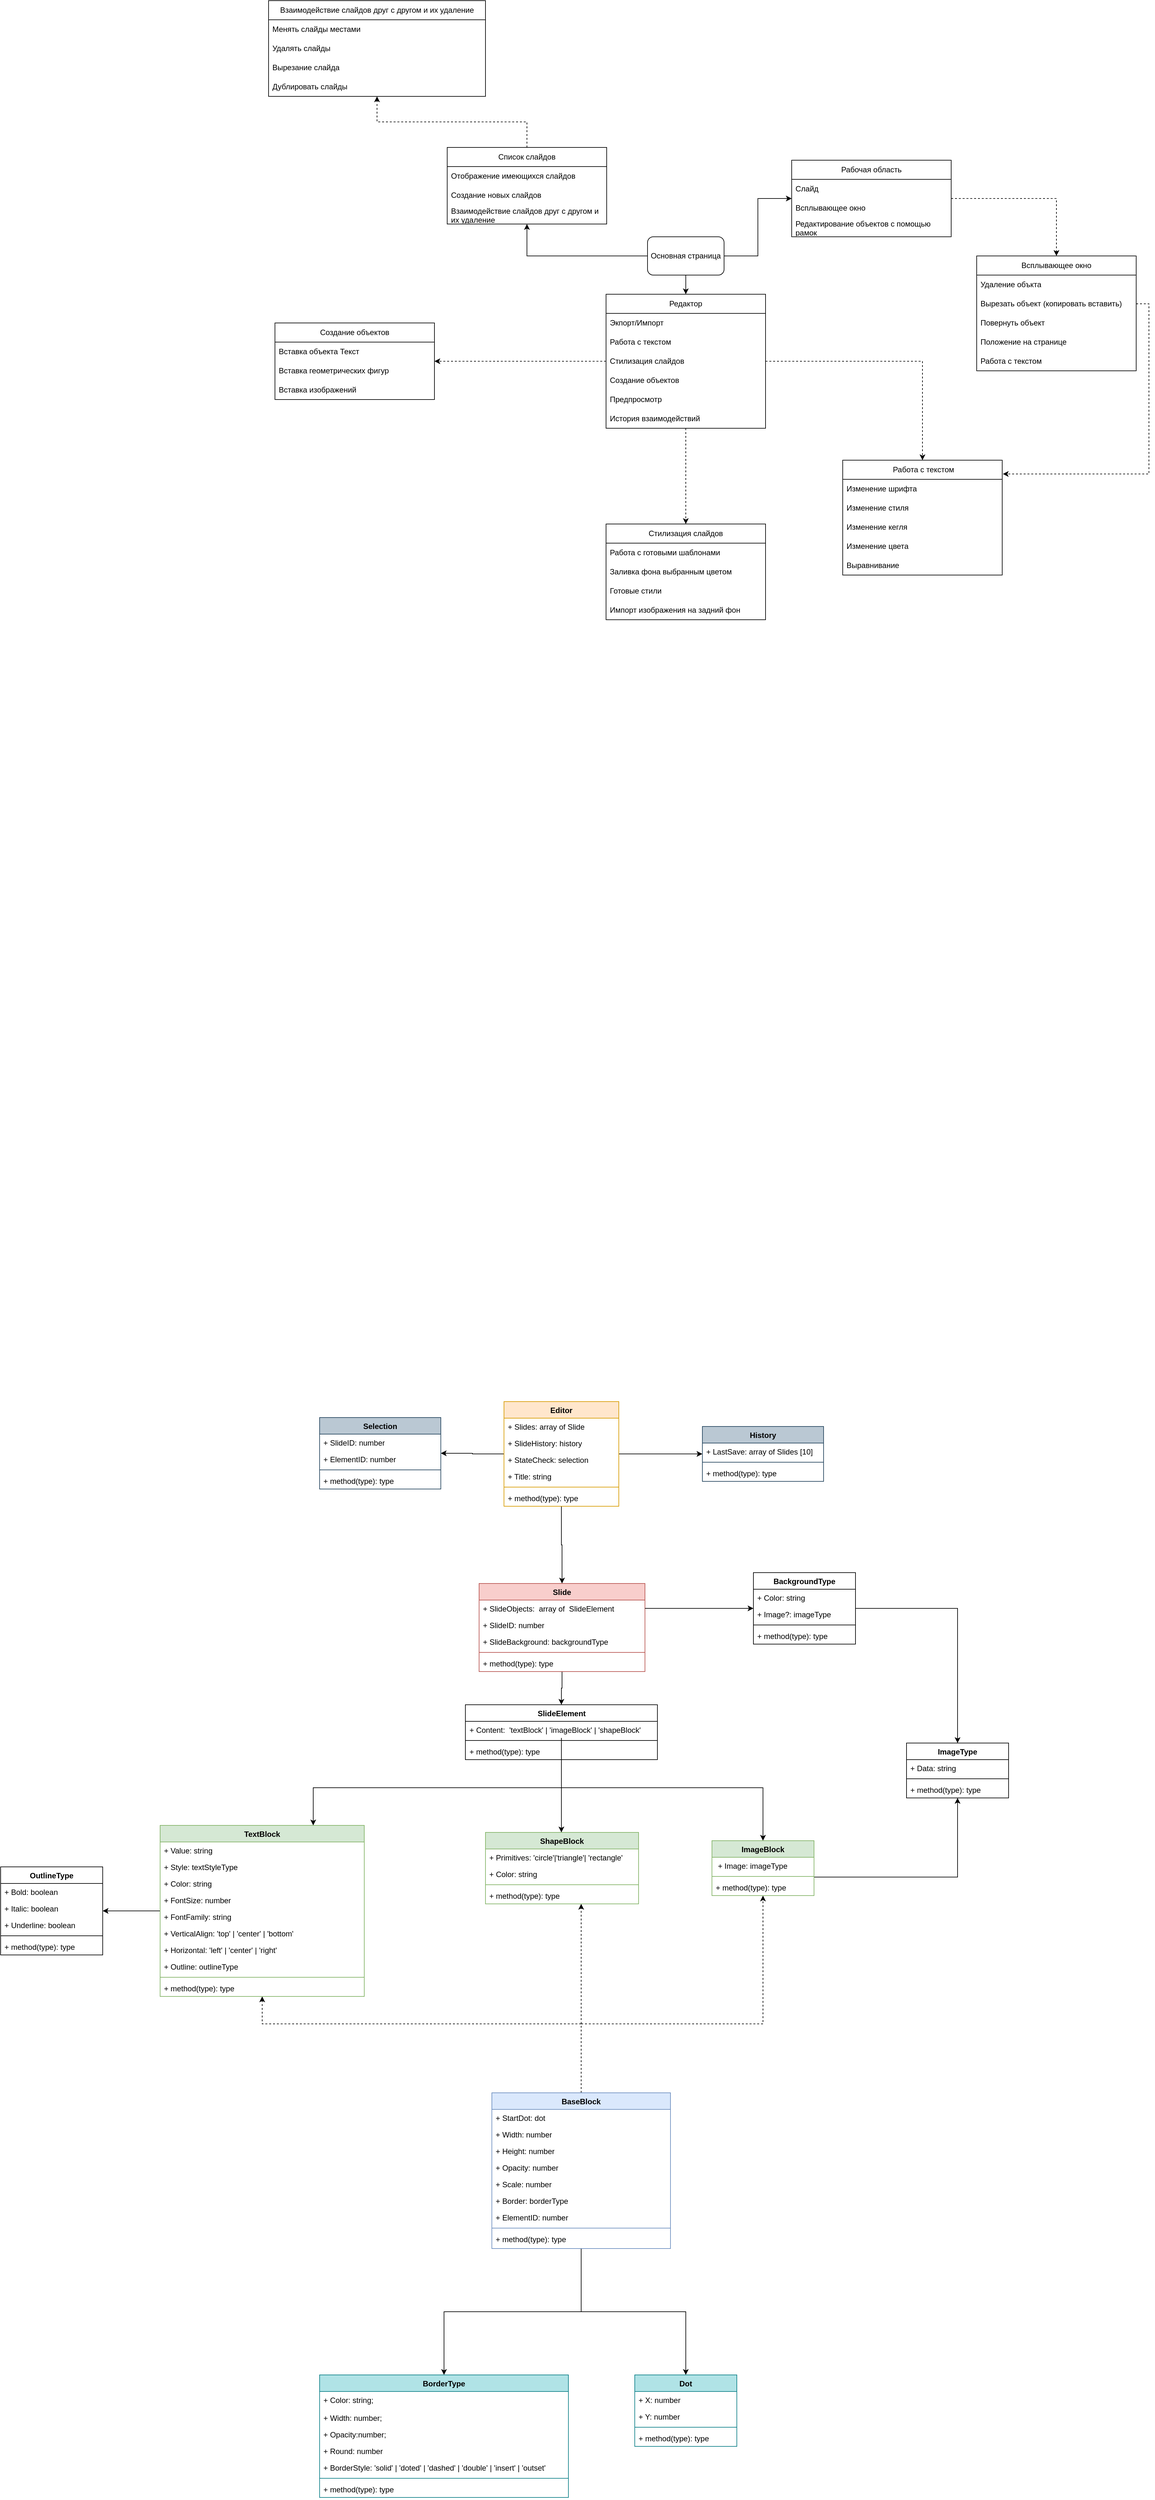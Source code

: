 <mxfile version="21.8.0" type="device">
  <diagram name="Страница — 1" id="Do_TTJjwwaPXQDiK1ryX">
    <mxGraphModel dx="2018" dy="1084" grid="1" gridSize="10" guides="1" tooltips="1" connect="1" arrows="1" fold="1" page="1" pageScale="1" pageWidth="100700" pageHeight="100700" math="0" shadow="0">
      <root>
        <mxCell id="0" />
        <mxCell id="1" parent="0" />
        <mxCell id="AZDSGtdOUqNqheQP6JP1-36" value="" style="edgeStyle=orthogonalEdgeStyle;rounded=0;orthogonalLoop=1;jettySize=auto;html=1;" parent="1" source="AZDSGtdOUqNqheQP6JP1-2" target="AZDSGtdOUqNqheQP6JP1-26" edge="1">
          <mxGeometry relative="1" as="geometry" />
        </mxCell>
        <mxCell id="AZDSGtdOUqNqheQP6JP1-38" value="" style="edgeStyle=orthogonalEdgeStyle;rounded=0;orthogonalLoop=1;jettySize=auto;html=1;" parent="1" source="AZDSGtdOUqNqheQP6JP1-2" target="AZDSGtdOUqNqheQP6JP1-32" edge="1">
          <mxGeometry relative="1" as="geometry" />
        </mxCell>
        <mxCell id="AZDSGtdOUqNqheQP6JP1-39" value="" style="edgeStyle=orthogonalEdgeStyle;rounded=0;orthogonalLoop=1;jettySize=auto;html=1;" parent="1" source="AZDSGtdOUqNqheQP6JP1-2" target="AZDSGtdOUqNqheQP6JP1-12" edge="1">
          <mxGeometry relative="1" as="geometry" />
        </mxCell>
        <mxCell id="AZDSGtdOUqNqheQP6JP1-2" value="Основная страница" style="rounded=1;whiteSpace=wrap;html=1;align=center;" parent="1" vertex="1">
          <mxGeometry x="4074" y="970" width="120" height="60" as="geometry" />
        </mxCell>
        <mxCell id="AZDSGtdOUqNqheQP6JP1-47" value="" style="edgeStyle=orthogonalEdgeStyle;rounded=0;orthogonalLoop=1;jettySize=auto;html=1;dashed=1;" parent="1" source="AZDSGtdOUqNqheQP6JP1-12" target="AZDSGtdOUqNqheQP6JP1-41" edge="1">
          <mxGeometry relative="1" as="geometry" />
        </mxCell>
        <mxCell id="AZDSGtdOUqNqheQP6JP1-54" value="" style="edgeStyle=orthogonalEdgeStyle;rounded=0;orthogonalLoop=1;jettySize=auto;html=1;dashed=1;" parent="1" source="AZDSGtdOUqNqheQP6JP1-12" target="AZDSGtdOUqNqheQP6JP1-48" edge="1">
          <mxGeometry relative="1" as="geometry" />
        </mxCell>
        <mxCell id="AZDSGtdOUqNqheQP6JP1-62" value="" style="edgeStyle=orthogonalEdgeStyle;rounded=0;orthogonalLoop=1;jettySize=auto;html=1;dashed=1;" parent="1" source="AZDSGtdOUqNqheQP6JP1-12" target="AZDSGtdOUqNqheQP6JP1-56" edge="1">
          <mxGeometry relative="1" as="geometry" />
        </mxCell>
        <mxCell id="AZDSGtdOUqNqheQP6JP1-12" value="Редактор" style="swimlane;fontStyle=0;childLayout=stackLayout;horizontal=1;startSize=30;horizontalStack=0;resizeParent=1;resizeParentMax=0;resizeLast=0;collapsible=1;marginBottom=0;whiteSpace=wrap;html=1;" parent="1" vertex="1">
          <mxGeometry x="4009" y="1060" width="250" height="210" as="geometry" />
        </mxCell>
        <mxCell id="AZDSGtdOUqNqheQP6JP1-13" value="&lt;span style=&quot;background-color: initial;&quot;&gt;Экпорт/Импорт&lt;/span&gt;" style="text;strokeColor=none;fillColor=none;align=left;verticalAlign=middle;spacingLeft=4;spacingRight=4;overflow=hidden;points=[[0,0.5],[1,0.5]];portConstraint=eastwest;rotatable=0;whiteSpace=wrap;html=1;" parent="AZDSGtdOUqNqheQP6JP1-12" vertex="1">
          <mxGeometry y="30" width="250" height="30" as="geometry" />
        </mxCell>
        <mxCell id="AZDSGtdOUqNqheQP6JP1-14" value="&lt;span style=&quot;background-color: initial;&quot;&gt;Работа с текстом&amp;nbsp;&lt;/span&gt;" style="text;strokeColor=none;fillColor=none;align=left;verticalAlign=middle;spacingLeft=4;spacingRight=4;overflow=hidden;points=[[0,0.5],[1,0.5]];portConstraint=eastwest;rotatable=0;whiteSpace=wrap;html=1;" parent="AZDSGtdOUqNqheQP6JP1-12" vertex="1">
          <mxGeometry y="60" width="250" height="30" as="geometry" />
        </mxCell>
        <mxCell id="AZDSGtdOUqNqheQP6JP1-15" value="&lt;span style=&quot;background-color: initial;&quot;&gt;Стилизация слайдов&lt;/span&gt;" style="text;strokeColor=none;fillColor=none;align=left;verticalAlign=middle;spacingLeft=4;spacingRight=4;overflow=hidden;points=[[0,0.5],[1,0.5]];portConstraint=eastwest;rotatable=0;whiteSpace=wrap;html=1;" parent="AZDSGtdOUqNqheQP6JP1-12" vertex="1">
          <mxGeometry y="90" width="250" height="30" as="geometry" />
        </mxCell>
        <mxCell id="AZDSGtdOUqNqheQP6JP1-24" value="&lt;span style=&quot;background-color: initial;&quot;&gt;Создание объектов&lt;/span&gt;" style="text;strokeColor=none;fillColor=none;align=left;verticalAlign=middle;spacingLeft=4;spacingRight=4;overflow=hidden;points=[[0,0.5],[1,0.5]];portConstraint=eastwest;rotatable=0;whiteSpace=wrap;html=1;" parent="AZDSGtdOUqNqheQP6JP1-12" vertex="1">
          <mxGeometry y="120" width="250" height="30" as="geometry" />
        </mxCell>
        <mxCell id="AZDSGtdOUqNqheQP6JP1-25" value="&lt;span style=&quot;background-color: initial;&quot;&gt;Предпросмотр&lt;/span&gt;" style="text;strokeColor=none;fillColor=none;align=left;verticalAlign=middle;spacingLeft=4;spacingRight=4;overflow=hidden;points=[[0,0.5],[1,0.5]];portConstraint=eastwest;rotatable=0;whiteSpace=wrap;html=1;" parent="AZDSGtdOUqNqheQP6JP1-12" vertex="1">
          <mxGeometry y="150" width="250" height="30" as="geometry" />
        </mxCell>
        <mxCell id="jPoZsEHEGhpzk7zv8JR7-1" value="История взаимодействий" style="text;strokeColor=none;fillColor=none;align=left;verticalAlign=middle;spacingLeft=4;spacingRight=4;overflow=hidden;points=[[0,0.5],[1,0.5]];portConstraint=eastwest;rotatable=0;whiteSpace=wrap;html=1;" parent="AZDSGtdOUqNqheQP6JP1-12" vertex="1">
          <mxGeometry y="180" width="250" height="30" as="geometry" />
        </mxCell>
        <mxCell id="AZDSGtdOUqNqheQP6JP1-79" value="" style="edgeStyle=orthogonalEdgeStyle;rounded=0;orthogonalLoop=1;jettySize=auto;html=1;dashed=1;" parent="1" source="AZDSGtdOUqNqheQP6JP1-26" target="AZDSGtdOUqNqheQP6JP1-75" edge="1">
          <mxGeometry relative="1" as="geometry" />
        </mxCell>
        <mxCell id="AZDSGtdOUqNqheQP6JP1-26" value="Рабочая область" style="swimlane;fontStyle=0;childLayout=stackLayout;horizontal=1;startSize=30;horizontalStack=0;resizeParent=1;resizeParentMax=0;resizeLast=0;collapsible=1;marginBottom=0;whiteSpace=wrap;html=1;" parent="1" vertex="1">
          <mxGeometry x="4300" y="850" width="250" height="120" as="geometry" />
        </mxCell>
        <mxCell id="AZDSGtdOUqNqheQP6JP1-27" value="&lt;span style=&quot;background-color: initial;&quot;&gt;Слайд&lt;/span&gt;" style="text;strokeColor=none;fillColor=none;align=left;verticalAlign=middle;spacingLeft=4;spacingRight=4;overflow=hidden;points=[[0,0.5],[1,0.5]];portConstraint=eastwest;rotatable=0;whiteSpace=wrap;html=1;" parent="AZDSGtdOUqNqheQP6JP1-26" vertex="1">
          <mxGeometry y="30" width="250" height="30" as="geometry" />
        </mxCell>
        <mxCell id="AZDSGtdOUqNqheQP6JP1-28" value="Всплывающее окно" style="text;strokeColor=none;fillColor=none;align=left;verticalAlign=middle;spacingLeft=4;spacingRight=4;overflow=hidden;points=[[0,0.5],[1,0.5]];portConstraint=eastwest;rotatable=0;whiteSpace=wrap;html=1;" parent="AZDSGtdOUqNqheQP6JP1-26" vertex="1">
          <mxGeometry y="60" width="250" height="30" as="geometry" />
        </mxCell>
        <mxCell id="AZDSGtdOUqNqheQP6JP1-29" value="Редактирование объектов с помощью рамок" style="text;strokeColor=none;fillColor=none;align=left;verticalAlign=middle;spacingLeft=4;spacingRight=4;overflow=hidden;points=[[0,0.5],[1,0.5]];portConstraint=eastwest;rotatable=0;whiteSpace=wrap;html=1;" parent="AZDSGtdOUqNqheQP6JP1-26" vertex="1">
          <mxGeometry y="90" width="250" height="30" as="geometry" />
        </mxCell>
        <mxCell id="AZDSGtdOUqNqheQP6JP1-73" value="" style="edgeStyle=orthogonalEdgeStyle;rounded=0;orthogonalLoop=1;jettySize=auto;html=1;dashed=1;" parent="1" source="AZDSGtdOUqNqheQP6JP1-32" target="AZDSGtdOUqNqheQP6JP1-69" edge="1">
          <mxGeometry relative="1" as="geometry" />
        </mxCell>
        <mxCell id="AZDSGtdOUqNqheQP6JP1-32" value="Список слайдов" style="swimlane;fontStyle=0;childLayout=stackLayout;horizontal=1;startSize=30;horizontalStack=0;resizeParent=1;resizeParentMax=0;resizeLast=0;collapsible=1;marginBottom=0;whiteSpace=wrap;html=1;" parent="1" vertex="1">
          <mxGeometry x="3760" y="830" width="250" height="120" as="geometry" />
        </mxCell>
        <mxCell id="AZDSGtdOUqNqheQP6JP1-33" value="Отображение имеющихся слайдов" style="text;strokeColor=none;fillColor=none;align=left;verticalAlign=middle;spacingLeft=4;spacingRight=4;overflow=hidden;points=[[0,0.5],[1,0.5]];portConstraint=eastwest;rotatable=0;whiteSpace=wrap;html=1;" parent="AZDSGtdOUqNqheQP6JP1-32" vertex="1">
          <mxGeometry y="30" width="250" height="30" as="geometry" />
        </mxCell>
        <mxCell id="AZDSGtdOUqNqheQP6JP1-34" value="Создание новых слайдов" style="text;strokeColor=none;fillColor=none;align=left;verticalAlign=middle;spacingLeft=4;spacingRight=4;overflow=hidden;points=[[0,0.5],[1,0.5]];portConstraint=eastwest;rotatable=0;whiteSpace=wrap;html=1;" parent="AZDSGtdOUqNqheQP6JP1-32" vertex="1">
          <mxGeometry y="60" width="250" height="30" as="geometry" />
        </mxCell>
        <mxCell id="AZDSGtdOUqNqheQP6JP1-35" value="Взаимодействие слайдов друг с другом и их удаление" style="text;strokeColor=none;fillColor=none;align=left;verticalAlign=middle;spacingLeft=4;spacingRight=4;overflow=hidden;points=[[0,0.5],[1,0.5]];portConstraint=eastwest;rotatable=0;whiteSpace=wrap;html=1;" parent="AZDSGtdOUqNqheQP6JP1-32" vertex="1">
          <mxGeometry y="90" width="250" height="30" as="geometry" />
        </mxCell>
        <mxCell id="AZDSGtdOUqNqheQP6JP1-41" value="&amp;nbsp;Работа с текстом" style="swimlane;fontStyle=0;childLayout=stackLayout;horizontal=1;startSize=30;horizontalStack=0;resizeParent=1;resizeParentMax=0;resizeLast=0;collapsible=1;marginBottom=0;whiteSpace=wrap;html=1;" parent="1" vertex="1">
          <mxGeometry x="4380" y="1320" width="250" height="180" as="geometry" />
        </mxCell>
        <mxCell id="AZDSGtdOUqNqheQP6JP1-42" value="&lt;span style=&quot;background-color: initial;&quot;&gt;Изменение шрифта&lt;/span&gt;" style="text;strokeColor=none;fillColor=none;align=left;verticalAlign=middle;spacingLeft=4;spacingRight=4;overflow=hidden;points=[[0,0.5],[1,0.5]];portConstraint=eastwest;rotatable=0;whiteSpace=wrap;html=1;" parent="AZDSGtdOUqNqheQP6JP1-41" vertex="1">
          <mxGeometry y="30" width="250" height="30" as="geometry" />
        </mxCell>
        <mxCell id="AZDSGtdOUqNqheQP6JP1-43" value="&lt;span style=&quot;background-color: initial;&quot;&gt;Изменение стиля&lt;/span&gt;" style="text;strokeColor=none;fillColor=none;align=left;verticalAlign=middle;spacingLeft=4;spacingRight=4;overflow=hidden;points=[[0,0.5],[1,0.5]];portConstraint=eastwest;rotatable=0;whiteSpace=wrap;html=1;" parent="AZDSGtdOUqNqheQP6JP1-41" vertex="1">
          <mxGeometry y="60" width="250" height="30" as="geometry" />
        </mxCell>
        <mxCell id="AZDSGtdOUqNqheQP6JP1-44" value="&lt;span style=&quot;background-color: initial;&quot;&gt;Изменение кегля&lt;/span&gt;" style="text;strokeColor=none;fillColor=none;align=left;verticalAlign=middle;spacingLeft=4;spacingRight=4;overflow=hidden;points=[[0,0.5],[1,0.5]];portConstraint=eastwest;rotatable=0;whiteSpace=wrap;html=1;" parent="AZDSGtdOUqNqheQP6JP1-41" vertex="1">
          <mxGeometry y="90" width="250" height="30" as="geometry" />
        </mxCell>
        <mxCell id="AZDSGtdOUqNqheQP6JP1-45" value="&lt;span style=&quot;background-color: initial;&quot;&gt;Изменение цвета&lt;br&gt;&lt;/span&gt;" style="text;strokeColor=none;fillColor=none;align=left;verticalAlign=middle;spacingLeft=4;spacingRight=4;overflow=hidden;points=[[0,0.5],[1,0.5]];portConstraint=eastwest;rotatable=0;whiteSpace=wrap;html=1;" parent="AZDSGtdOUqNqheQP6JP1-41" vertex="1">
          <mxGeometry y="120" width="250" height="30" as="geometry" />
        </mxCell>
        <mxCell id="AZDSGtdOUqNqheQP6JP1-46" value="&lt;span style=&quot;background-color: initial;&quot;&gt;Выравнивание&lt;/span&gt;" style="text;strokeColor=none;fillColor=none;align=left;verticalAlign=middle;spacingLeft=4;spacingRight=4;overflow=hidden;points=[[0,0.5],[1,0.5]];portConstraint=eastwest;rotatable=0;whiteSpace=wrap;html=1;" parent="AZDSGtdOUqNqheQP6JP1-41" vertex="1">
          <mxGeometry y="150" width="250" height="30" as="geometry" />
        </mxCell>
        <mxCell id="AZDSGtdOUqNqheQP6JP1-48" value="Стилизация слайдов" style="swimlane;fontStyle=0;childLayout=stackLayout;horizontal=1;startSize=30;horizontalStack=0;resizeParent=1;resizeParentMax=0;resizeLast=0;collapsible=1;marginBottom=0;whiteSpace=wrap;html=1;" parent="1" vertex="1">
          <mxGeometry x="4009" y="1420" width="250" height="150" as="geometry" />
        </mxCell>
        <mxCell id="AZDSGtdOUqNqheQP6JP1-49" value="Работа с готовыми шаблонами" style="text;strokeColor=none;fillColor=none;align=left;verticalAlign=middle;spacingLeft=4;spacingRight=4;overflow=hidden;points=[[0,0.5],[1,0.5]];portConstraint=eastwest;rotatable=0;whiteSpace=wrap;html=1;" parent="AZDSGtdOUqNqheQP6JP1-48" vertex="1">
          <mxGeometry y="30" width="250" height="30" as="geometry" />
        </mxCell>
        <mxCell id="AZDSGtdOUqNqheQP6JP1-50" value="Заливка фона выбранным цветом" style="text;strokeColor=none;fillColor=none;align=left;verticalAlign=middle;spacingLeft=4;spacingRight=4;overflow=hidden;points=[[0,0.5],[1,0.5]];portConstraint=eastwest;rotatable=0;whiteSpace=wrap;html=1;" parent="AZDSGtdOUqNqheQP6JP1-48" vertex="1">
          <mxGeometry y="60" width="250" height="30" as="geometry" />
        </mxCell>
        <mxCell id="AZDSGtdOUqNqheQP6JP1-51" value="Готовые стили" style="text;strokeColor=none;fillColor=none;align=left;verticalAlign=middle;spacingLeft=4;spacingRight=4;overflow=hidden;points=[[0,0.5],[1,0.5]];portConstraint=eastwest;rotatable=0;whiteSpace=wrap;html=1;" parent="AZDSGtdOUqNqheQP6JP1-48" vertex="1">
          <mxGeometry y="90" width="250" height="30" as="geometry" />
        </mxCell>
        <mxCell id="AZDSGtdOUqNqheQP6JP1-53" value="Импорт изображения на задний фон" style="text;strokeColor=none;fillColor=none;align=left;verticalAlign=middle;spacingLeft=4;spacingRight=4;overflow=hidden;points=[[0,0.5],[1,0.5]];portConstraint=eastwest;rotatable=0;whiteSpace=wrap;html=1;" parent="AZDSGtdOUqNqheQP6JP1-48" vertex="1">
          <mxGeometry y="120" width="250" height="30" as="geometry" />
        </mxCell>
        <mxCell id="AZDSGtdOUqNqheQP6JP1-56" value="Создание объектов" style="swimlane;fontStyle=0;childLayout=stackLayout;horizontal=1;startSize=30;horizontalStack=0;resizeParent=1;resizeParentMax=0;resizeLast=0;collapsible=1;marginBottom=0;whiteSpace=wrap;html=1;" parent="1" vertex="1">
          <mxGeometry x="3490" y="1105" width="250" height="120" as="geometry" />
        </mxCell>
        <mxCell id="AZDSGtdOUqNqheQP6JP1-57" value="Вставка объекта Текст" style="text;strokeColor=none;fillColor=none;align=left;verticalAlign=middle;spacingLeft=4;spacingRight=4;overflow=hidden;points=[[0,0.5],[1,0.5]];portConstraint=eastwest;rotatable=0;whiteSpace=wrap;html=1;" parent="AZDSGtdOUqNqheQP6JP1-56" vertex="1">
          <mxGeometry y="30" width="250" height="30" as="geometry" />
        </mxCell>
        <mxCell id="AZDSGtdOUqNqheQP6JP1-58" value="&lt;span style=&quot;background-color: initial;&quot;&gt;Вставка геометрических фигур&lt;/span&gt;" style="text;strokeColor=none;fillColor=none;align=left;verticalAlign=middle;spacingLeft=4;spacingRight=4;overflow=hidden;points=[[0,0.5],[1,0.5]];portConstraint=eastwest;rotatable=0;whiteSpace=wrap;html=1;" parent="AZDSGtdOUqNqheQP6JP1-56" vertex="1">
          <mxGeometry y="60" width="250" height="30" as="geometry" />
        </mxCell>
        <mxCell id="AZDSGtdOUqNqheQP6JP1-60" value="&lt;span style=&quot;background-color: initial;&quot;&gt;Вставка изображений&lt;/span&gt;" style="text;strokeColor=none;fillColor=none;align=left;verticalAlign=middle;spacingLeft=4;spacingRight=4;overflow=hidden;points=[[0,0.5],[1,0.5]];portConstraint=eastwest;rotatable=0;whiteSpace=wrap;html=1;" parent="AZDSGtdOUqNqheQP6JP1-56" vertex="1">
          <mxGeometry y="90" width="250" height="30" as="geometry" />
        </mxCell>
        <mxCell id="AZDSGtdOUqNqheQP6JP1-69" value="Взаимодействие слайдов друг с другом и их удаление" style="swimlane;fontStyle=0;childLayout=stackLayout;horizontal=1;startSize=30;horizontalStack=0;resizeParent=1;resizeParentMax=0;resizeLast=0;collapsible=1;marginBottom=0;whiteSpace=wrap;html=1;" parent="1" vertex="1">
          <mxGeometry x="3480" y="600" width="340" height="150" as="geometry" />
        </mxCell>
        <mxCell id="AZDSGtdOUqNqheQP6JP1-70" value="Менять слайды местами" style="text;strokeColor=none;fillColor=none;align=left;verticalAlign=middle;spacingLeft=4;spacingRight=4;overflow=hidden;points=[[0,0.5],[1,0.5]];portConstraint=eastwest;rotatable=0;whiteSpace=wrap;html=1;" parent="AZDSGtdOUqNqheQP6JP1-69" vertex="1">
          <mxGeometry y="30" width="340" height="30" as="geometry" />
        </mxCell>
        <mxCell id="AZDSGtdOUqNqheQP6JP1-71" value="Удалять слайды" style="text;strokeColor=none;fillColor=none;align=left;verticalAlign=middle;spacingLeft=4;spacingRight=4;overflow=hidden;points=[[0,0.5],[1,0.5]];portConstraint=eastwest;rotatable=0;whiteSpace=wrap;html=1;" parent="AZDSGtdOUqNqheQP6JP1-69" vertex="1">
          <mxGeometry y="60" width="340" height="30" as="geometry" />
        </mxCell>
        <mxCell id="AZDSGtdOUqNqheQP6JP1-74" value="Вырезание слайда" style="text;strokeColor=none;fillColor=none;align=left;verticalAlign=middle;spacingLeft=4;spacingRight=4;overflow=hidden;points=[[0,0.5],[1,0.5]];portConstraint=eastwest;rotatable=0;whiteSpace=wrap;html=1;" parent="AZDSGtdOUqNqheQP6JP1-69" vertex="1">
          <mxGeometry y="90" width="340" height="30" as="geometry" />
        </mxCell>
        <mxCell id="AZDSGtdOUqNqheQP6JP1-72" value="Дублировать слайды" style="text;strokeColor=none;fillColor=none;align=left;verticalAlign=middle;spacingLeft=4;spacingRight=4;overflow=hidden;points=[[0,0.5],[1,0.5]];portConstraint=eastwest;rotatable=0;whiteSpace=wrap;html=1;" parent="AZDSGtdOUqNqheQP6JP1-69" vertex="1">
          <mxGeometry y="120" width="340" height="30" as="geometry" />
        </mxCell>
        <mxCell id="AZDSGtdOUqNqheQP6JP1-81" style="edgeStyle=orthogonalEdgeStyle;rounded=0;orthogonalLoop=1;jettySize=auto;html=1;entryX=1.004;entryY=0.12;entryDx=0;entryDy=0;entryPerimeter=0;dashed=1;exitX=1;exitY=0.5;exitDx=0;exitDy=0;" parent="1" source="AZDSGtdOUqNqheQP6JP1-77" target="AZDSGtdOUqNqheQP6JP1-41" edge="1">
          <mxGeometry relative="1" as="geometry" />
        </mxCell>
        <mxCell id="AZDSGtdOUqNqheQP6JP1-75" value="Всплывающее окно" style="swimlane;fontStyle=0;childLayout=stackLayout;horizontal=1;startSize=30;horizontalStack=0;resizeParent=1;resizeParentMax=0;resizeLast=0;collapsible=1;marginBottom=0;whiteSpace=wrap;html=1;" parent="1" vertex="1">
          <mxGeometry x="4590" y="1000" width="250" height="180" as="geometry" />
        </mxCell>
        <mxCell id="AZDSGtdOUqNqheQP6JP1-76" value="&lt;span style=&quot;background-color: initial;&quot;&gt;Удаление объкта&lt;/span&gt;" style="text;strokeColor=none;fillColor=none;align=left;verticalAlign=middle;spacingLeft=4;spacingRight=4;overflow=hidden;points=[[0,0.5],[1,0.5]];portConstraint=eastwest;rotatable=0;whiteSpace=wrap;html=1;" parent="AZDSGtdOUqNqheQP6JP1-75" vertex="1">
          <mxGeometry y="30" width="250" height="30" as="geometry" />
        </mxCell>
        <mxCell id="AZDSGtdOUqNqheQP6JP1-77" value="Вырезать объект (копировать вставить)" style="text;strokeColor=none;fillColor=none;align=left;verticalAlign=middle;spacingLeft=4;spacingRight=4;overflow=hidden;points=[[0,0.5],[1,0.5]];portConstraint=eastwest;rotatable=0;whiteSpace=wrap;html=1;" parent="AZDSGtdOUqNqheQP6JP1-75" vertex="1">
          <mxGeometry y="60" width="250" height="30" as="geometry" />
        </mxCell>
        <mxCell id="AZDSGtdOUqNqheQP6JP1-78" value="Повернуть объект" style="text;strokeColor=none;fillColor=none;align=left;verticalAlign=middle;spacingLeft=4;spacingRight=4;overflow=hidden;points=[[0,0.5],[1,0.5]];portConstraint=eastwest;rotatable=0;whiteSpace=wrap;html=1;" parent="AZDSGtdOUqNqheQP6JP1-75" vertex="1">
          <mxGeometry y="90" width="250" height="30" as="geometry" />
        </mxCell>
        <mxCell id="AZDSGtdOUqNqheQP6JP1-80" value="Положение на странице" style="text;strokeColor=none;fillColor=none;align=left;verticalAlign=middle;spacingLeft=4;spacingRight=4;overflow=hidden;points=[[0,0.5],[1,0.5]];portConstraint=eastwest;rotatable=0;whiteSpace=wrap;html=1;" parent="AZDSGtdOUqNqheQP6JP1-75" vertex="1">
          <mxGeometry y="120" width="250" height="30" as="geometry" />
        </mxCell>
        <mxCell id="AZDSGtdOUqNqheQP6JP1-82" value="Работа с текстом" style="text;strokeColor=none;fillColor=none;align=left;verticalAlign=middle;spacingLeft=4;spacingRight=4;overflow=hidden;points=[[0,0.5],[1,0.5]];portConstraint=eastwest;rotatable=0;whiteSpace=wrap;html=1;" parent="AZDSGtdOUqNqheQP6JP1-75" vertex="1">
          <mxGeometry y="150" width="250" height="30" as="geometry" />
        </mxCell>
        <mxCell id="p_lr87IQh5hww_RhbWBU-73" style="edgeStyle=orthogonalEdgeStyle;rounded=0;orthogonalLoop=1;jettySize=auto;html=1;entryX=0.5;entryY=0;entryDx=0;entryDy=0;" edge="1" parent="1" source="jPoZsEHEGhpzk7zv8JR7-12" target="p_lr87IQh5hww_RhbWBU-59">
          <mxGeometry relative="1" as="geometry" />
        </mxCell>
        <mxCell id="jPoZsEHEGhpzk7zv8JR7-12" value="Slide" style="swimlane;fontStyle=1;align=center;verticalAlign=top;childLayout=stackLayout;horizontal=1;startSize=26;horizontalStack=0;resizeParent=1;resizeParentMax=0;resizeLast=0;collapsible=1;marginBottom=0;whiteSpace=wrap;html=1;fillColor=#f8cecc;strokeColor=#b85450;" parent="1" vertex="1">
          <mxGeometry x="3810" y="3080" width="260" height="138" as="geometry" />
        </mxCell>
        <mxCell id="jPoZsEHEGhpzk7zv8JR7-13" value="+ SlideObjects:&amp;nbsp; array of&amp;nbsp; SlideElement" style="text;strokeColor=none;fillColor=none;align=left;verticalAlign=top;spacingLeft=4;spacingRight=4;overflow=hidden;rotatable=0;points=[[0,0.5],[1,0.5]];portConstraint=eastwest;whiteSpace=wrap;html=1;" parent="jPoZsEHEGhpzk7zv8JR7-12" vertex="1">
          <mxGeometry y="26" width="260" height="26" as="geometry" />
        </mxCell>
        <mxCell id="bLcPy3MjJo73w1BAggOK-262" value="+ SlideID: number" style="text;strokeColor=none;fillColor=none;align=left;verticalAlign=top;spacingLeft=4;spacingRight=4;overflow=hidden;rotatable=0;points=[[0,0.5],[1,0.5]];portConstraint=eastwest;whiteSpace=wrap;html=1;" parent="jPoZsEHEGhpzk7zv8JR7-12" vertex="1">
          <mxGeometry y="52" width="260" height="26" as="geometry" />
        </mxCell>
        <mxCell id="p_lr87IQh5hww_RhbWBU-1" value="+ SlideBackground: backgroundType" style="text;strokeColor=none;fillColor=none;align=left;verticalAlign=top;spacingLeft=4;spacingRight=4;overflow=hidden;rotatable=0;points=[[0,0.5],[1,0.5]];portConstraint=eastwest;whiteSpace=wrap;html=1;" vertex="1" parent="jPoZsEHEGhpzk7zv8JR7-12">
          <mxGeometry y="78" width="260" height="26" as="geometry" />
        </mxCell>
        <mxCell id="jPoZsEHEGhpzk7zv8JR7-14" value="" style="line;strokeWidth=1;fillColor=none;align=left;verticalAlign=middle;spacingTop=-1;spacingLeft=3;spacingRight=3;rotatable=0;labelPosition=right;points=[];portConstraint=eastwest;strokeColor=inherit;" parent="jPoZsEHEGhpzk7zv8JR7-12" vertex="1">
          <mxGeometry y="104" width="260" height="8" as="geometry" />
        </mxCell>
        <mxCell id="jPoZsEHEGhpzk7zv8JR7-15" value="+ method(type): type" style="text;strokeColor=none;fillColor=none;align=left;verticalAlign=top;spacingLeft=4;spacingRight=4;overflow=hidden;rotatable=0;points=[[0,0.5],[1,0.5]];portConstraint=eastwest;whiteSpace=wrap;html=1;" parent="jPoZsEHEGhpzk7zv8JR7-12" vertex="1">
          <mxGeometry y="112" width="260" height="26" as="geometry" />
        </mxCell>
        <mxCell id="p_lr87IQh5hww_RhbWBU-10" style="edgeStyle=orthogonalEdgeStyle;rounded=0;orthogonalLoop=1;jettySize=auto;html=1;" edge="1" parent="1" source="jPoZsEHEGhpzk7zv8JR7-17" target="bLcPy3MjJo73w1BAggOK-218">
          <mxGeometry relative="1" as="geometry" />
        </mxCell>
        <mxCell id="p_lr87IQh5hww_RhbWBU-24" style="edgeStyle=orthogonalEdgeStyle;rounded=0;orthogonalLoop=1;jettySize=auto;html=1;" edge="1" parent="1" source="jPoZsEHEGhpzk7zv8JR7-17" target="bLcPy3MjJo73w1BAggOK-60">
          <mxGeometry relative="1" as="geometry" />
        </mxCell>
        <mxCell id="p_lr87IQh5hww_RhbWBU-69" style="edgeStyle=orthogonalEdgeStyle;rounded=0;orthogonalLoop=1;jettySize=auto;html=1;dashed=1;" edge="1" parent="1" source="jPoZsEHEGhpzk7zv8JR7-17" target="bLcPy3MjJo73w1BAggOK-159">
          <mxGeometry relative="1" as="geometry">
            <Array as="points">
              <mxPoint x="3970" y="3770" />
              <mxPoint x="3470" y="3770" />
            </Array>
          </mxGeometry>
        </mxCell>
        <mxCell id="p_lr87IQh5hww_RhbWBU-71" style="edgeStyle=orthogonalEdgeStyle;rounded=0;orthogonalLoop=1;jettySize=auto;html=1;dashed=1;" edge="1" parent="1" source="jPoZsEHEGhpzk7zv8JR7-17" target="bLcPy3MjJo73w1BAggOK-39">
          <mxGeometry relative="1" as="geometry">
            <Array as="points">
              <mxPoint x="3970" y="3660" />
              <mxPoint x="3970" y="3660" />
            </Array>
          </mxGeometry>
        </mxCell>
        <mxCell id="p_lr87IQh5hww_RhbWBU-72" style="edgeStyle=orthogonalEdgeStyle;rounded=0;orthogonalLoop=1;jettySize=auto;html=1;dashed=1;" edge="1" parent="1" source="jPoZsEHEGhpzk7zv8JR7-17" target="bLcPy3MjJo73w1BAggOK-90">
          <mxGeometry relative="1" as="geometry">
            <Array as="points">
              <mxPoint x="3970" y="3770" />
              <mxPoint x="4255" y="3770" />
            </Array>
          </mxGeometry>
        </mxCell>
        <mxCell id="jPoZsEHEGhpzk7zv8JR7-17" value="BaseBlock" style="swimlane;fontStyle=1;align=center;verticalAlign=top;childLayout=stackLayout;horizontal=1;startSize=26;horizontalStack=0;resizeParent=1;resizeParentMax=0;resizeLast=0;collapsible=1;marginBottom=0;whiteSpace=wrap;html=1;fillColor=#dae8fc;strokeColor=#6c8ebf;" parent="1" vertex="1">
          <mxGeometry x="3830" y="3878" width="280" height="244" as="geometry" />
        </mxCell>
        <mxCell id="bLcPy3MjJo73w1BAggOK-189" value="+ StartDot: dot" style="text;strokeColor=none;fillColor=none;align=left;verticalAlign=top;spacingLeft=4;spacingRight=4;overflow=hidden;rotatable=0;points=[[0,0.5],[1,0.5]];portConstraint=eastwest;whiteSpace=wrap;html=1;" parent="jPoZsEHEGhpzk7zv8JR7-17" vertex="1">
          <mxGeometry y="26" width="280" height="26" as="geometry" />
        </mxCell>
        <mxCell id="bLcPy3MjJo73w1BAggOK-248" value="+ Width: number" style="text;strokeColor=none;fillColor=none;align=left;verticalAlign=top;spacingLeft=4;spacingRight=4;overflow=hidden;rotatable=0;points=[[0,0.5],[1,0.5]];portConstraint=eastwest;whiteSpace=wrap;html=1;" parent="jPoZsEHEGhpzk7zv8JR7-17" vertex="1">
          <mxGeometry y="52" width="280" height="26" as="geometry" />
        </mxCell>
        <mxCell id="bLcPy3MjJo73w1BAggOK-252" value="+ Height: number" style="text;strokeColor=none;fillColor=none;align=left;verticalAlign=top;spacingLeft=4;spacingRight=4;overflow=hidden;rotatable=0;points=[[0,0.5],[1,0.5]];portConstraint=eastwest;whiteSpace=wrap;html=1;" parent="jPoZsEHEGhpzk7zv8JR7-17" vertex="1">
          <mxGeometry y="78" width="280" height="26" as="geometry" />
        </mxCell>
        <mxCell id="bLcPy3MjJo73w1BAggOK-50" value="+ Opacity: number" style="text;strokeColor=none;fillColor=none;align=left;verticalAlign=top;spacingLeft=4;spacingRight=4;overflow=hidden;rotatable=0;points=[[0,0.5],[1,0.5]];portConstraint=eastwest;whiteSpace=wrap;html=1;" parent="jPoZsEHEGhpzk7zv8JR7-17" vertex="1">
          <mxGeometry y="104" width="280" height="26" as="geometry" />
        </mxCell>
        <mxCell id="bLcPy3MjJo73w1BAggOK-253" value="+ Scale: number" style="text;strokeColor=none;fillColor=none;align=left;verticalAlign=top;spacingLeft=4;spacingRight=4;overflow=hidden;rotatable=0;points=[[0,0.5],[1,0.5]];portConstraint=eastwest;whiteSpace=wrap;html=1;" parent="jPoZsEHEGhpzk7zv8JR7-17" vertex="1">
          <mxGeometry y="130" width="280" height="26" as="geometry" />
        </mxCell>
        <mxCell id="Wlglcu_8beW1GVvboxnB-9" value="+ Border: borderType" style="text;strokeColor=none;fillColor=none;align=left;verticalAlign=top;spacingLeft=4;spacingRight=4;overflow=hidden;rotatable=0;points=[[0,0.5],[1,0.5]];portConstraint=eastwest;whiteSpace=wrap;html=1;" parent="jPoZsEHEGhpzk7zv8JR7-17" vertex="1">
          <mxGeometry y="156" width="280" height="26" as="geometry" />
        </mxCell>
        <mxCell id="bLcPy3MjJo73w1BAggOK-264" value="+ ElementID: number" style="text;strokeColor=none;fillColor=none;align=left;verticalAlign=top;spacingLeft=4;spacingRight=4;overflow=hidden;rotatable=0;points=[[0,0.5],[1,0.5]];portConstraint=eastwest;whiteSpace=wrap;html=1;" parent="jPoZsEHEGhpzk7zv8JR7-17" vertex="1">
          <mxGeometry y="182" width="280" height="26" as="geometry" />
        </mxCell>
        <mxCell id="jPoZsEHEGhpzk7zv8JR7-19" value="" style="line;strokeWidth=1;fillColor=none;align=left;verticalAlign=middle;spacingTop=-1;spacingLeft=3;spacingRight=3;rotatable=0;labelPosition=right;points=[];portConstraint=eastwest;strokeColor=inherit;" parent="jPoZsEHEGhpzk7zv8JR7-17" vertex="1">
          <mxGeometry y="208" width="280" height="8" as="geometry" />
        </mxCell>
        <mxCell id="bLcPy3MjJo73w1BAggOK-246" value="+ method(type): type" style="text;strokeColor=none;fillColor=none;align=left;verticalAlign=top;spacingLeft=4;spacingRight=4;overflow=hidden;rotatable=0;points=[[0,0.5],[1,0.5]];portConstraint=eastwest;whiteSpace=wrap;html=1;" parent="jPoZsEHEGhpzk7zv8JR7-17" vertex="1">
          <mxGeometry y="216" width="280" height="28" as="geometry" />
        </mxCell>
        <mxCell id="bLcPy3MjJo73w1BAggOK-171" style="edgeStyle=orthogonalEdgeStyle;rounded=0;orthogonalLoop=1;jettySize=auto;html=1;" parent="1" source="bLcPy3MjJo73w1BAggOK-1" target="jPoZsEHEGhpzk7zv8JR7-12" edge="1">
          <mxGeometry relative="1" as="geometry" />
        </mxCell>
        <mxCell id="Wlglcu_8beW1GVvboxnB-27" style="edgeStyle=orthogonalEdgeStyle;rounded=0;orthogonalLoop=1;jettySize=auto;html=1;" parent="1" source="bLcPy3MjJo73w1BAggOK-1" target="bLcPy3MjJo73w1BAggOK-258" edge="1">
          <mxGeometry relative="1" as="geometry" />
        </mxCell>
        <mxCell id="Wlglcu_8beW1GVvboxnB-28" style="edgeStyle=orthogonalEdgeStyle;rounded=0;orthogonalLoop=1;jettySize=auto;html=1;" parent="1" source="bLcPy3MjJo73w1BAggOK-1" target="bLcPy3MjJo73w1BAggOK-154" edge="1">
          <mxGeometry relative="1" as="geometry" />
        </mxCell>
        <mxCell id="bLcPy3MjJo73w1BAggOK-1" value="Editor" style="swimlane;fontStyle=1;align=center;verticalAlign=top;childLayout=stackLayout;horizontal=1;startSize=26;horizontalStack=0;resizeParent=1;resizeParentMax=0;resizeLast=0;collapsible=1;marginBottom=0;whiteSpace=wrap;html=1;fillColor=#ffe6cc;strokeColor=#d79b00;" parent="1" vertex="1">
          <mxGeometry x="3849" y="2795" width="180" height="164" as="geometry" />
        </mxCell>
        <mxCell id="bLcPy3MjJo73w1BAggOK-6" value="+ Slides: array of Slide" style="text;strokeColor=none;fillColor=none;align=left;verticalAlign=top;spacingLeft=4;spacingRight=4;overflow=hidden;rotatable=0;points=[[0,0.5],[1,0.5]];portConstraint=eastwest;whiteSpace=wrap;html=1;" parent="bLcPy3MjJo73w1BAggOK-1" vertex="1">
          <mxGeometry y="26" width="180" height="26" as="geometry" />
        </mxCell>
        <mxCell id="bLcPy3MjJo73w1BAggOK-158" value="+ SlideHistory: history" style="text;strokeColor=none;fillColor=none;align=left;verticalAlign=top;spacingLeft=4;spacingRight=4;overflow=hidden;rotatable=0;points=[[0,0.5],[1,0.5]];portConstraint=eastwest;whiteSpace=wrap;html=1;" parent="bLcPy3MjJo73w1BAggOK-1" vertex="1">
          <mxGeometry y="52" width="180" height="26" as="geometry" />
        </mxCell>
        <mxCell id="bLcPy3MjJo73w1BAggOK-280" value="+ StateCheck: selection&lt;br&gt;" style="text;strokeColor=none;fillColor=none;align=left;verticalAlign=top;spacingLeft=4;spacingRight=4;overflow=hidden;rotatable=0;points=[[0,0.5],[1,0.5]];portConstraint=eastwest;whiteSpace=wrap;html=1;" parent="bLcPy3MjJo73w1BAggOK-1" vertex="1">
          <mxGeometry y="78" width="180" height="26" as="geometry" />
        </mxCell>
        <mxCell id="Wlglcu_8beW1GVvboxnB-21" value="+ Title: string" style="text;strokeColor=none;fillColor=none;align=left;verticalAlign=top;spacingLeft=4;spacingRight=4;overflow=hidden;rotatable=0;points=[[0,0.5],[1,0.5]];portConstraint=eastwest;whiteSpace=wrap;html=1;" parent="bLcPy3MjJo73w1BAggOK-1" vertex="1">
          <mxGeometry y="104" width="180" height="26" as="geometry" />
        </mxCell>
        <mxCell id="bLcPy3MjJo73w1BAggOK-3" value="" style="line;strokeWidth=1;fillColor=none;align=left;verticalAlign=middle;spacingTop=-1;spacingLeft=3;spacingRight=3;rotatable=0;labelPosition=right;points=[];portConstraint=eastwest;strokeColor=inherit;" parent="bLcPy3MjJo73w1BAggOK-1" vertex="1">
          <mxGeometry y="130" width="180" height="8" as="geometry" />
        </mxCell>
        <mxCell id="bLcPy3MjJo73w1BAggOK-4" value="+ method(type): type" style="text;strokeColor=none;fillColor=none;align=left;verticalAlign=top;spacingLeft=4;spacingRight=4;overflow=hidden;rotatable=0;points=[[0,0.5],[1,0.5]];portConstraint=eastwest;whiteSpace=wrap;html=1;" parent="bLcPy3MjJo73w1BAggOK-1" vertex="1">
          <mxGeometry y="138" width="180" height="26" as="geometry" />
        </mxCell>
        <mxCell id="bLcPy3MjJo73w1BAggOK-39" value="ShapeBlock" style="swimlane;fontStyle=1;align=center;verticalAlign=top;childLayout=stackLayout;horizontal=1;startSize=26;horizontalStack=0;resizeParent=1;resizeParentMax=0;resizeLast=0;collapsible=1;marginBottom=0;whiteSpace=wrap;html=1;fillColor=#d5e8d4;strokeColor=#82b366;" parent="1" vertex="1">
          <mxGeometry x="3820" y="3470" width="240" height="112" as="geometry" />
        </mxCell>
        <mxCell id="bLcPy3MjJo73w1BAggOK-40" value="+ Primitives: &#39;circle&#39;|&#39;triangle&#39;| &#39;rectangle&#39;" style="text;strokeColor=none;fillColor=none;align=left;verticalAlign=top;spacingLeft=4;spacingRight=4;overflow=hidden;rotatable=0;points=[[0,0.5],[1,0.5]];portConstraint=eastwest;whiteSpace=wrap;html=1;" parent="bLcPy3MjJo73w1BAggOK-39" vertex="1">
          <mxGeometry y="26" width="240" height="26" as="geometry" />
        </mxCell>
        <mxCell id="p_lr87IQh5hww_RhbWBU-6" value="+ Color: string" style="text;strokeColor=none;fillColor=none;align=left;verticalAlign=top;spacingLeft=4;spacingRight=4;overflow=hidden;rotatable=0;points=[[0,0.5],[1,0.5]];portConstraint=eastwest;whiteSpace=wrap;html=1;" vertex="1" parent="bLcPy3MjJo73w1BAggOK-39">
          <mxGeometry y="52" width="240" height="26" as="geometry" />
        </mxCell>
        <mxCell id="bLcPy3MjJo73w1BAggOK-41" value="" style="line;strokeWidth=1;fillColor=none;align=left;verticalAlign=middle;spacingTop=-1;spacingLeft=3;spacingRight=3;rotatable=0;labelPosition=right;points=[];portConstraint=eastwest;strokeColor=inherit;" parent="bLcPy3MjJo73w1BAggOK-39" vertex="1">
          <mxGeometry y="78" width="240" height="8" as="geometry" />
        </mxCell>
        <mxCell id="bLcPy3MjJo73w1BAggOK-42" value="+ method(type): type" style="text;strokeColor=none;fillColor=none;align=left;verticalAlign=top;spacingLeft=4;spacingRight=4;overflow=hidden;rotatable=0;points=[[0,0.5],[1,0.5]];portConstraint=eastwest;whiteSpace=wrap;html=1;" parent="bLcPy3MjJo73w1BAggOK-39" vertex="1">
          <mxGeometry y="86" width="240" height="26" as="geometry" />
        </mxCell>
        <mxCell id="bLcPy3MjJo73w1BAggOK-60" value="BorderType" style="swimlane;fontStyle=1;align=center;verticalAlign=top;childLayout=stackLayout;horizontal=1;startSize=26;horizontalStack=0;resizeParent=1;resizeParentMax=0;resizeLast=0;collapsible=1;marginBottom=0;whiteSpace=wrap;html=1;fillColor=#b0e3e6;strokeColor=#0e8088;" parent="1" vertex="1">
          <mxGeometry x="3560" y="4320" width="390" height="192" as="geometry" />
        </mxCell>
        <mxCell id="bLcPy3MjJo73w1BAggOK-68" value="+ Color: string;" style="text;strokeColor=none;fillColor=none;align=left;verticalAlign=top;spacingLeft=4;spacingRight=4;overflow=hidden;rotatable=0;points=[[0,0.5],[1,0.5]];portConstraint=eastwest;whiteSpace=wrap;html=1;" parent="bLcPy3MjJo73w1BAggOK-60" vertex="1">
          <mxGeometry y="26" width="390" height="28" as="geometry" />
        </mxCell>
        <mxCell id="bLcPy3MjJo73w1BAggOK-67" value="+ Width: number;" style="text;strokeColor=none;fillColor=none;align=left;verticalAlign=top;spacingLeft=4;spacingRight=4;overflow=hidden;rotatable=0;points=[[0,0.5],[1,0.5]];portConstraint=eastwest;whiteSpace=wrap;html=1;" parent="bLcPy3MjJo73w1BAggOK-60" vertex="1">
          <mxGeometry y="54" width="390" height="26" as="geometry" />
        </mxCell>
        <mxCell id="bLcPy3MjJo73w1BAggOK-66" value="+ Opaсity:number;" style="text;strokeColor=none;fillColor=none;align=left;verticalAlign=top;spacingLeft=4;spacingRight=4;overflow=hidden;rotatable=0;points=[[0,0.5],[1,0.5]];portConstraint=eastwest;whiteSpace=wrap;html=1;" parent="bLcPy3MjJo73w1BAggOK-60" vertex="1">
          <mxGeometry y="80" width="390" height="26" as="geometry" />
        </mxCell>
        <mxCell id="bLcPy3MjJo73w1BAggOK-65" value="+ Round: number" style="text;strokeColor=none;fillColor=none;align=left;verticalAlign=top;spacingLeft=4;spacingRight=4;overflow=hidden;rotatable=0;points=[[0,0.5],[1,0.5]];portConstraint=eastwest;whiteSpace=wrap;html=1;" parent="bLcPy3MjJo73w1BAggOK-60" vertex="1">
          <mxGeometry y="106" width="390" height="26" as="geometry" />
        </mxCell>
        <mxCell id="bLcPy3MjJo73w1BAggOK-64" value="+ BorderStyle: &#39;solid&#39; | &#39;doted&#39; | &#39;dashed&#39; | &#39;double&#39; | &#39;insert&#39; | &#39;outset&#39;" style="text;strokeColor=none;fillColor=none;align=left;verticalAlign=top;spacingLeft=4;spacingRight=4;overflow=hidden;rotatable=0;points=[[0,0.5],[1,0.5]];portConstraint=eastwest;whiteSpace=wrap;html=1;" parent="bLcPy3MjJo73w1BAggOK-60" vertex="1">
          <mxGeometry y="132" width="390" height="26" as="geometry" />
        </mxCell>
        <mxCell id="bLcPy3MjJo73w1BAggOK-62" value="" style="line;strokeWidth=1;fillColor=none;align=left;verticalAlign=middle;spacingTop=-1;spacingLeft=3;spacingRight=3;rotatable=0;labelPosition=right;points=[];portConstraint=eastwest;strokeColor=inherit;" parent="bLcPy3MjJo73w1BAggOK-60" vertex="1">
          <mxGeometry y="158" width="390" height="8" as="geometry" />
        </mxCell>
        <mxCell id="bLcPy3MjJo73w1BAggOK-63" value="+ method(type): type" style="text;strokeColor=none;fillColor=none;align=left;verticalAlign=top;spacingLeft=4;spacingRight=4;overflow=hidden;rotatable=0;points=[[0,0.5],[1,0.5]];portConstraint=eastwest;whiteSpace=wrap;html=1;" parent="bLcPy3MjJo73w1BAggOK-60" vertex="1">
          <mxGeometry y="166" width="390" height="26" as="geometry" />
        </mxCell>
        <mxCell id="p_lr87IQh5hww_RhbWBU-50" style="edgeStyle=orthogonalEdgeStyle;rounded=0;orthogonalLoop=1;jettySize=auto;html=1;" edge="1" parent="1" source="bLcPy3MjJo73w1BAggOK-90" target="p_lr87IQh5hww_RhbWBU-20">
          <mxGeometry relative="1" as="geometry">
            <Array as="points">
              <mxPoint x="4560" y="3540" />
            </Array>
          </mxGeometry>
        </mxCell>
        <mxCell id="bLcPy3MjJo73w1BAggOK-90" value="ImageBlock" style="swimlane;fontStyle=1;align=center;verticalAlign=top;childLayout=stackLayout;horizontal=1;startSize=26;horizontalStack=0;resizeParent=1;resizeParentMax=0;resizeLast=0;collapsible=1;marginBottom=0;whiteSpace=wrap;html=1;fillColor=#d5e8d4;strokeColor=#82b366;" parent="1" vertex="1">
          <mxGeometry x="4175" y="3483" width="160" height="86" as="geometry" />
        </mxCell>
        <mxCell id="bLcPy3MjJo73w1BAggOK-91" value="&amp;nbsp;+ Image: imageType" style="text;strokeColor=none;fillColor=none;align=left;verticalAlign=top;spacingLeft=4;spacingRight=4;overflow=hidden;rotatable=0;points=[[0,0.5],[1,0.5]];portConstraint=eastwest;whiteSpace=wrap;html=1;" parent="bLcPy3MjJo73w1BAggOK-90" vertex="1">
          <mxGeometry y="26" width="160" height="26" as="geometry" />
        </mxCell>
        <mxCell id="bLcPy3MjJo73w1BAggOK-92" value="" style="line;strokeWidth=1;fillColor=none;align=left;verticalAlign=middle;spacingTop=-1;spacingLeft=3;spacingRight=3;rotatable=0;labelPosition=right;points=[];portConstraint=eastwest;strokeColor=inherit;" parent="bLcPy3MjJo73w1BAggOK-90" vertex="1">
          <mxGeometry y="52" width="160" height="8" as="geometry" />
        </mxCell>
        <mxCell id="bLcPy3MjJo73w1BAggOK-93" value="+ method(type): type" style="text;strokeColor=none;fillColor=none;align=left;verticalAlign=top;spacingLeft=4;spacingRight=4;overflow=hidden;rotatable=0;points=[[0,0.5],[1,0.5]];portConstraint=eastwest;whiteSpace=wrap;html=1;" parent="bLcPy3MjJo73w1BAggOK-90" vertex="1">
          <mxGeometry y="60" width="160" height="26" as="geometry" />
        </mxCell>
        <mxCell id="bLcPy3MjJo73w1BAggOK-154" value="History" style="swimlane;fontStyle=1;align=center;verticalAlign=top;childLayout=stackLayout;horizontal=1;startSize=26;horizontalStack=0;resizeParent=1;resizeParentMax=0;resizeLast=0;collapsible=1;marginBottom=0;whiteSpace=wrap;html=1;fillColor=#bac8d3;strokeColor=#23445d;" parent="1" vertex="1">
          <mxGeometry x="4160" y="2834" width="190" height="86" as="geometry" />
        </mxCell>
        <mxCell id="bLcPy3MjJo73w1BAggOK-155" value="+ LastSave: array of Slides [10]" style="text;strokeColor=none;fillColor=none;align=left;verticalAlign=top;spacingLeft=4;spacingRight=4;overflow=hidden;rotatable=0;points=[[0,0.5],[1,0.5]];portConstraint=eastwest;whiteSpace=wrap;html=1;" parent="bLcPy3MjJo73w1BAggOK-154" vertex="1">
          <mxGeometry y="26" width="190" height="26" as="geometry" />
        </mxCell>
        <mxCell id="bLcPy3MjJo73w1BAggOK-156" value="" style="line;strokeWidth=1;fillColor=none;align=left;verticalAlign=middle;spacingTop=-1;spacingLeft=3;spacingRight=3;rotatable=0;labelPosition=right;points=[];portConstraint=eastwest;strokeColor=inherit;" parent="bLcPy3MjJo73w1BAggOK-154" vertex="1">
          <mxGeometry y="52" width="190" height="8" as="geometry" />
        </mxCell>
        <mxCell id="bLcPy3MjJo73w1BAggOK-157" value="+ method(type): type" style="text;strokeColor=none;fillColor=none;align=left;verticalAlign=top;spacingLeft=4;spacingRight=4;overflow=hidden;rotatable=0;points=[[0,0.5],[1,0.5]];portConstraint=eastwest;whiteSpace=wrap;html=1;" parent="bLcPy3MjJo73w1BAggOK-154" vertex="1">
          <mxGeometry y="60" width="190" height="26" as="geometry" />
        </mxCell>
        <mxCell id="p_lr87IQh5hww_RhbWBU-81" style="edgeStyle=orthogonalEdgeStyle;rounded=0;orthogonalLoop=1;jettySize=auto;html=1;" edge="1" parent="1" source="bLcPy3MjJo73w1BAggOK-159" target="p_lr87IQh5hww_RhbWBU-75">
          <mxGeometry relative="1" as="geometry" />
        </mxCell>
        <mxCell id="bLcPy3MjJo73w1BAggOK-159" value="TextBlock" style="swimlane;fontStyle=1;align=center;verticalAlign=top;childLayout=stackLayout;horizontal=1;startSize=26;horizontalStack=0;resizeParent=1;resizeParentMax=0;resizeLast=0;collapsible=1;marginBottom=0;whiteSpace=wrap;html=1;fillColor=#d5e8d4;strokeColor=#82b366;" parent="1" vertex="1">
          <mxGeometry x="3310" y="3459" width="320" height="268" as="geometry" />
        </mxCell>
        <mxCell id="bLcPy3MjJo73w1BAggOK-160" value="+ Value: string" style="text;strokeColor=none;fillColor=none;align=left;verticalAlign=top;spacingLeft=4;spacingRight=4;overflow=hidden;rotatable=0;points=[[0,0.5],[1,0.5]];portConstraint=eastwest;whiteSpace=wrap;html=1;" parent="bLcPy3MjJo73w1BAggOK-159" vertex="1">
          <mxGeometry y="26" width="320" height="26" as="geometry" />
        </mxCell>
        <mxCell id="Ydb0GsI1Jhd6mx5Fbo9b-1" value="+ Style: textStyleType" style="text;strokeColor=none;fillColor=none;align=left;verticalAlign=top;spacingLeft=4;spacingRight=4;overflow=hidden;rotatable=0;points=[[0,0.5],[1,0.5]];portConstraint=eastwest;whiteSpace=wrap;html=1;" parent="bLcPy3MjJo73w1BAggOK-159" vertex="1">
          <mxGeometry y="52" width="320" height="26" as="geometry" />
        </mxCell>
        <mxCell id="bLcPy3MjJo73w1BAggOK-21" value="+ Color: string" style="text;strokeColor=none;fillColor=none;align=left;verticalAlign=top;spacingLeft=4;spacingRight=4;overflow=hidden;rotatable=0;points=[[0,0.5],[1,0.5]];portConstraint=eastwest;whiteSpace=wrap;html=1;" parent="bLcPy3MjJo73w1BAggOK-159" vertex="1">
          <mxGeometry y="78" width="320" height="26" as="geometry" />
        </mxCell>
        <mxCell id="bLcPy3MjJo73w1BAggOK-23" value="+ FontSize: number" style="text;strokeColor=none;fillColor=none;align=left;verticalAlign=top;spacingLeft=4;spacingRight=4;overflow=hidden;rotatable=0;points=[[0,0.5],[1,0.5]];portConstraint=eastwest;whiteSpace=wrap;html=1;" parent="bLcPy3MjJo73w1BAggOK-159" vertex="1">
          <mxGeometry y="104" width="320" height="26" as="geometry" />
        </mxCell>
        <mxCell id="bLcPy3MjJo73w1BAggOK-22" value="+ FontFamily: string" style="text;strokeColor=none;fillColor=none;align=left;verticalAlign=top;spacingLeft=4;spacingRight=4;overflow=hidden;rotatable=0;points=[[0,0.5],[1,0.5]];portConstraint=eastwest;whiteSpace=wrap;html=1;" parent="bLcPy3MjJo73w1BAggOK-159" vertex="1">
          <mxGeometry y="130" width="320" height="26" as="geometry" />
        </mxCell>
        <mxCell id="p_lr87IQh5hww_RhbWBU-3" value="+ VerticalAlign: &#39;top&#39; | &#39;center&#39; | &#39;bottom&#39;" style="text;strokeColor=none;fillColor=none;align=left;verticalAlign=top;spacingLeft=4;spacingRight=4;overflow=hidden;rotatable=0;points=[[0,0.5],[1,0.5]];portConstraint=eastwest;whiteSpace=wrap;html=1;" vertex="1" parent="bLcPy3MjJo73w1BAggOK-159">
          <mxGeometry y="156" width="320" height="26" as="geometry" />
        </mxCell>
        <mxCell id="bLcPy3MjJo73w1BAggOK-164" value="+ Horizontal: &#39;left&#39; | &#39;center&#39; | &#39;right&#39;" style="text;strokeColor=none;fillColor=none;align=left;verticalAlign=top;spacingLeft=4;spacingRight=4;overflow=hidden;rotatable=0;points=[[0,0.5],[1,0.5]];portConstraint=eastwest;whiteSpace=wrap;html=1;" parent="bLcPy3MjJo73w1BAggOK-159" vertex="1">
          <mxGeometry y="182" width="320" height="26" as="geometry" />
        </mxCell>
        <mxCell id="bLcPy3MjJo73w1BAggOK-257" value="+ Outline: outlineType&amp;nbsp;" style="text;strokeColor=none;fillColor=none;align=left;verticalAlign=top;spacingLeft=4;spacingRight=4;overflow=hidden;rotatable=0;points=[[0,0.5],[1,0.5]];portConstraint=eastwest;whiteSpace=wrap;html=1;" parent="bLcPy3MjJo73w1BAggOK-159" vertex="1">
          <mxGeometry y="208" width="320" height="26" as="geometry" />
        </mxCell>
        <mxCell id="bLcPy3MjJo73w1BAggOK-161" value="" style="line;strokeWidth=1;fillColor=none;align=left;verticalAlign=middle;spacingTop=-1;spacingLeft=3;spacingRight=3;rotatable=0;labelPosition=right;points=[];portConstraint=eastwest;strokeColor=inherit;" parent="bLcPy3MjJo73w1BAggOK-159" vertex="1">
          <mxGeometry y="234" width="320" height="8" as="geometry" />
        </mxCell>
        <mxCell id="bLcPy3MjJo73w1BAggOK-162" value="+ method(type): type" style="text;strokeColor=none;fillColor=none;align=left;verticalAlign=top;spacingLeft=4;spacingRight=4;overflow=hidden;rotatable=0;points=[[0,0.5],[1,0.5]];portConstraint=eastwest;whiteSpace=wrap;html=1;" parent="bLcPy3MjJo73w1BAggOK-159" vertex="1">
          <mxGeometry y="242" width="320" height="26" as="geometry" />
        </mxCell>
        <mxCell id="bLcPy3MjJo73w1BAggOK-218" value="Dot" style="swimlane;fontStyle=1;align=center;verticalAlign=top;childLayout=stackLayout;horizontal=1;startSize=26;horizontalStack=0;resizeParent=1;resizeParentMax=0;resizeLast=0;collapsible=1;marginBottom=0;whiteSpace=wrap;html=1;fillColor=#b0e3e6;strokeColor=#0e8088;" parent="1" vertex="1">
          <mxGeometry x="4054" y="4320" width="160" height="112" as="geometry" />
        </mxCell>
        <mxCell id="bLcPy3MjJo73w1BAggOK-219" value="+ X: number" style="text;strokeColor=none;fillColor=none;align=left;verticalAlign=top;spacingLeft=4;spacingRight=4;overflow=hidden;rotatable=0;points=[[0,0.5],[1,0.5]];portConstraint=eastwest;whiteSpace=wrap;html=1;" parent="bLcPy3MjJo73w1BAggOK-218" vertex="1">
          <mxGeometry y="26" width="160" height="26" as="geometry" />
        </mxCell>
        <mxCell id="bLcPy3MjJo73w1BAggOK-222" value="+ Y: number" style="text;strokeColor=none;fillColor=none;align=left;verticalAlign=top;spacingLeft=4;spacingRight=4;overflow=hidden;rotatable=0;points=[[0,0.5],[1,0.5]];portConstraint=eastwest;whiteSpace=wrap;html=1;" parent="bLcPy3MjJo73w1BAggOK-218" vertex="1">
          <mxGeometry y="52" width="160" height="26" as="geometry" />
        </mxCell>
        <mxCell id="bLcPy3MjJo73w1BAggOK-220" value="" style="line;strokeWidth=1;fillColor=none;align=left;verticalAlign=middle;spacingTop=-1;spacingLeft=3;spacingRight=3;rotatable=0;labelPosition=right;points=[];portConstraint=eastwest;strokeColor=inherit;" parent="bLcPy3MjJo73w1BAggOK-218" vertex="1">
          <mxGeometry y="78" width="160" height="8" as="geometry" />
        </mxCell>
        <mxCell id="bLcPy3MjJo73w1BAggOK-221" value="+ method(type): type" style="text;strokeColor=none;fillColor=none;align=left;verticalAlign=top;spacingLeft=4;spacingRight=4;overflow=hidden;rotatable=0;points=[[0,0.5],[1,0.5]];portConstraint=eastwest;whiteSpace=wrap;html=1;" parent="bLcPy3MjJo73w1BAggOK-218" vertex="1">
          <mxGeometry y="86" width="160" height="26" as="geometry" />
        </mxCell>
        <mxCell id="bLcPy3MjJo73w1BAggOK-258" value="Selection" style="swimlane;fontStyle=1;align=center;verticalAlign=top;childLayout=stackLayout;horizontal=1;startSize=26;horizontalStack=0;resizeParent=1;resizeParentMax=0;resizeLast=0;collapsible=1;marginBottom=0;whiteSpace=wrap;html=1;fillColor=#bac8d3;strokeColor=#23445d;" parent="1" vertex="1">
          <mxGeometry x="3560" y="2820" width="190" height="112" as="geometry" />
        </mxCell>
        <mxCell id="bLcPy3MjJo73w1BAggOK-259" value="+ SlideID: number" style="text;strokeColor=none;fillColor=none;align=left;verticalAlign=top;spacingLeft=4;spacingRight=4;overflow=hidden;rotatable=0;points=[[0,0.5],[1,0.5]];portConstraint=eastwest;whiteSpace=wrap;html=1;" parent="bLcPy3MjJo73w1BAggOK-258" vertex="1">
          <mxGeometry y="26" width="190" height="26" as="geometry" />
        </mxCell>
        <mxCell id="bLcPy3MjJo73w1BAggOK-263" value="+ ElementID: number" style="text;strokeColor=none;fillColor=none;align=left;verticalAlign=top;spacingLeft=4;spacingRight=4;overflow=hidden;rotatable=0;points=[[0,0.5],[1,0.5]];portConstraint=eastwest;whiteSpace=wrap;html=1;" parent="bLcPy3MjJo73w1BAggOK-258" vertex="1">
          <mxGeometry y="52" width="190" height="26" as="geometry" />
        </mxCell>
        <mxCell id="bLcPy3MjJo73w1BAggOK-260" value="" style="line;strokeWidth=1;fillColor=none;align=left;verticalAlign=middle;spacingTop=-1;spacingLeft=3;spacingRight=3;rotatable=0;labelPosition=right;points=[];portConstraint=eastwest;strokeColor=inherit;" parent="bLcPy3MjJo73w1BAggOK-258" vertex="1">
          <mxGeometry y="78" width="190" height="8" as="geometry" />
        </mxCell>
        <mxCell id="bLcPy3MjJo73w1BAggOK-261" value="+ method(type): type" style="text;strokeColor=none;fillColor=none;align=left;verticalAlign=top;spacingLeft=4;spacingRight=4;overflow=hidden;rotatable=0;points=[[0,0.5],[1,0.5]];portConstraint=eastwest;whiteSpace=wrap;html=1;" parent="bLcPy3MjJo73w1BAggOK-258" vertex="1">
          <mxGeometry y="86" width="190" height="26" as="geometry" />
        </mxCell>
        <mxCell id="p_lr87IQh5hww_RhbWBU-49" style="edgeStyle=orthogonalEdgeStyle;rounded=0;orthogonalLoop=1;jettySize=auto;html=1;" edge="1" parent="1" source="p_lr87IQh5hww_RhbWBU-15" target="p_lr87IQh5hww_RhbWBU-20">
          <mxGeometry relative="1" as="geometry" />
        </mxCell>
        <mxCell id="p_lr87IQh5hww_RhbWBU-15" value="BackgroundType" style="swimlane;fontStyle=1;align=center;verticalAlign=top;childLayout=stackLayout;horizontal=1;startSize=26;horizontalStack=0;resizeParent=1;resizeParentMax=0;resizeLast=0;collapsible=1;marginBottom=0;whiteSpace=wrap;html=1;" vertex="1" parent="1">
          <mxGeometry x="4240" y="3063" width="160" height="112" as="geometry" />
        </mxCell>
        <mxCell id="p_lr87IQh5hww_RhbWBU-16" value="+ Color: string" style="text;strokeColor=none;fillColor=none;align=left;verticalAlign=top;spacingLeft=4;spacingRight=4;overflow=hidden;rotatable=0;points=[[0,0.5],[1,0.5]];portConstraint=eastwest;whiteSpace=wrap;html=1;" vertex="1" parent="p_lr87IQh5hww_RhbWBU-15">
          <mxGeometry y="26" width="160" height="26" as="geometry" />
        </mxCell>
        <mxCell id="p_lr87IQh5hww_RhbWBU-19" value="+ Image?: imageType" style="text;strokeColor=none;fillColor=none;align=left;verticalAlign=top;spacingLeft=4;spacingRight=4;overflow=hidden;rotatable=0;points=[[0,0.5],[1,0.5]];portConstraint=eastwest;whiteSpace=wrap;html=1;" vertex="1" parent="p_lr87IQh5hww_RhbWBU-15">
          <mxGeometry y="52" width="160" height="26" as="geometry" />
        </mxCell>
        <mxCell id="p_lr87IQh5hww_RhbWBU-17" value="" style="line;strokeWidth=1;fillColor=none;align=left;verticalAlign=middle;spacingTop=-1;spacingLeft=3;spacingRight=3;rotatable=0;labelPosition=right;points=[];portConstraint=eastwest;strokeColor=inherit;" vertex="1" parent="p_lr87IQh5hww_RhbWBU-15">
          <mxGeometry y="78" width="160" height="8" as="geometry" />
        </mxCell>
        <mxCell id="p_lr87IQh5hww_RhbWBU-18" value="+ method(type): type" style="text;strokeColor=none;fillColor=none;align=left;verticalAlign=top;spacingLeft=4;spacingRight=4;overflow=hidden;rotatable=0;points=[[0,0.5],[1,0.5]];portConstraint=eastwest;whiteSpace=wrap;html=1;" vertex="1" parent="p_lr87IQh5hww_RhbWBU-15">
          <mxGeometry y="86" width="160" height="26" as="geometry" />
        </mxCell>
        <mxCell id="p_lr87IQh5hww_RhbWBU-20" value="ImageType" style="swimlane;fontStyle=1;align=center;verticalAlign=top;childLayout=stackLayout;horizontal=1;startSize=26;horizontalStack=0;resizeParent=1;resizeParentMax=0;resizeLast=0;collapsible=1;marginBottom=0;whiteSpace=wrap;html=1;" vertex="1" parent="1">
          <mxGeometry x="4480" y="3330" width="160" height="86" as="geometry" />
        </mxCell>
        <mxCell id="p_lr87IQh5hww_RhbWBU-21" value="+ Data: string" style="text;strokeColor=none;fillColor=none;align=left;verticalAlign=top;spacingLeft=4;spacingRight=4;overflow=hidden;rotatable=0;points=[[0,0.5],[1,0.5]];portConstraint=eastwest;whiteSpace=wrap;html=1;" vertex="1" parent="p_lr87IQh5hww_RhbWBU-20">
          <mxGeometry y="26" width="160" height="26" as="geometry" />
        </mxCell>
        <mxCell id="p_lr87IQh5hww_RhbWBU-22" value="" style="line;strokeWidth=1;fillColor=none;align=left;verticalAlign=middle;spacingTop=-1;spacingLeft=3;spacingRight=3;rotatable=0;labelPosition=right;points=[];portConstraint=eastwest;strokeColor=inherit;" vertex="1" parent="p_lr87IQh5hww_RhbWBU-20">
          <mxGeometry y="52" width="160" height="8" as="geometry" />
        </mxCell>
        <mxCell id="p_lr87IQh5hww_RhbWBU-23" value="+ method(type): type" style="text;strokeColor=none;fillColor=none;align=left;verticalAlign=top;spacingLeft=4;spacingRight=4;overflow=hidden;rotatable=0;points=[[0,0.5],[1,0.5]];portConstraint=eastwest;whiteSpace=wrap;html=1;" vertex="1" parent="p_lr87IQh5hww_RhbWBU-20">
          <mxGeometry y="60" width="160" height="26" as="geometry" />
        </mxCell>
        <mxCell id="p_lr87IQh5hww_RhbWBU-48" style="edgeStyle=orthogonalEdgeStyle;rounded=0;orthogonalLoop=1;jettySize=auto;html=1;" edge="1" parent="1" source="jPoZsEHEGhpzk7zv8JR7-13" target="p_lr87IQh5hww_RhbWBU-15">
          <mxGeometry relative="1" as="geometry" />
        </mxCell>
        <mxCell id="p_lr87IQh5hww_RhbWBU-64" style="edgeStyle=orthogonalEdgeStyle;rounded=0;orthogonalLoop=1;jettySize=auto;html=1;" edge="1" parent="1" source="p_lr87IQh5hww_RhbWBU-59" target="bLcPy3MjJo73w1BAggOK-159">
          <mxGeometry relative="1" as="geometry">
            <Array as="points">
              <mxPoint x="3939" y="3400" />
              <mxPoint x="3550" y="3400" />
            </Array>
          </mxGeometry>
        </mxCell>
        <mxCell id="p_lr87IQh5hww_RhbWBU-66" style="edgeStyle=orthogonalEdgeStyle;rounded=0;orthogonalLoop=1;jettySize=auto;html=1;" edge="1" parent="1" source="p_lr87IQh5hww_RhbWBU-59" target="bLcPy3MjJo73w1BAggOK-39">
          <mxGeometry relative="1" as="geometry">
            <Array as="points">
              <mxPoint x="3939" y="3440" />
              <mxPoint x="3939" y="3440" />
            </Array>
          </mxGeometry>
        </mxCell>
        <mxCell id="p_lr87IQh5hww_RhbWBU-59" value="SlideElement" style="swimlane;fontStyle=1;align=center;verticalAlign=top;childLayout=stackLayout;horizontal=1;startSize=26;horizontalStack=0;resizeParent=1;resizeParentMax=0;resizeLast=0;collapsible=1;marginBottom=0;whiteSpace=wrap;html=1;" vertex="1" parent="1">
          <mxGeometry x="3788.5" y="3270" width="301" height="86" as="geometry" />
        </mxCell>
        <mxCell id="p_lr87IQh5hww_RhbWBU-63" value="+ Content:&amp;nbsp; &#39;textBlock&#39; | &#39;imageBlock&#39; | &#39;shapeBlock&#39;" style="text;strokeColor=none;fillColor=none;align=left;verticalAlign=top;spacingLeft=4;spacingRight=4;overflow=hidden;rotatable=0;points=[[0,0.5],[1,0.5]];portConstraint=eastwest;whiteSpace=wrap;html=1;" vertex="1" parent="p_lr87IQh5hww_RhbWBU-59">
          <mxGeometry y="26" width="301" height="26" as="geometry" />
        </mxCell>
        <mxCell id="p_lr87IQh5hww_RhbWBU-61" value="" style="line;strokeWidth=1;fillColor=none;align=left;verticalAlign=middle;spacingTop=-1;spacingLeft=3;spacingRight=3;rotatable=0;labelPosition=right;points=[];portConstraint=eastwest;strokeColor=inherit;" vertex="1" parent="p_lr87IQh5hww_RhbWBU-59">
          <mxGeometry y="52" width="301" height="8" as="geometry" />
        </mxCell>
        <mxCell id="p_lr87IQh5hww_RhbWBU-62" value="+ method(type): type" style="text;strokeColor=none;fillColor=none;align=left;verticalAlign=top;spacingLeft=4;spacingRight=4;overflow=hidden;rotatable=0;points=[[0,0.5],[1,0.5]];portConstraint=eastwest;whiteSpace=wrap;html=1;" vertex="1" parent="p_lr87IQh5hww_RhbWBU-59">
          <mxGeometry y="60" width="301" height="26" as="geometry" />
        </mxCell>
        <mxCell id="p_lr87IQh5hww_RhbWBU-67" style="edgeStyle=orthogonalEdgeStyle;rounded=0;orthogonalLoop=1;jettySize=auto;html=1;" edge="1" parent="1" source="p_lr87IQh5hww_RhbWBU-63" target="bLcPy3MjJo73w1BAggOK-90">
          <mxGeometry relative="1" as="geometry">
            <Array as="points">
              <mxPoint x="3939" y="3400" />
              <mxPoint x="4255" y="3400" />
            </Array>
          </mxGeometry>
        </mxCell>
        <mxCell id="p_lr87IQh5hww_RhbWBU-75" value="OutlineType" style="swimlane;fontStyle=1;align=center;verticalAlign=top;childLayout=stackLayout;horizontal=1;startSize=26;horizontalStack=0;resizeParent=1;resizeParentMax=0;resizeLast=0;collapsible=1;marginBottom=0;whiteSpace=wrap;html=1;" vertex="1" parent="1">
          <mxGeometry x="3060" y="3524" width="160" height="138" as="geometry" />
        </mxCell>
        <mxCell id="p_lr87IQh5hww_RhbWBU-76" value="+ Bold: boolean" style="text;strokeColor=none;fillColor=none;align=left;verticalAlign=top;spacingLeft=4;spacingRight=4;overflow=hidden;rotatable=0;points=[[0,0.5],[1,0.5]];portConstraint=eastwest;whiteSpace=wrap;html=1;" vertex="1" parent="p_lr87IQh5hww_RhbWBU-75">
          <mxGeometry y="26" width="160" height="26" as="geometry" />
        </mxCell>
        <mxCell id="p_lr87IQh5hww_RhbWBU-80" value="+ Italic: boolean" style="text;strokeColor=none;fillColor=none;align=left;verticalAlign=top;spacingLeft=4;spacingRight=4;overflow=hidden;rotatable=0;points=[[0,0.5],[1,0.5]];portConstraint=eastwest;whiteSpace=wrap;html=1;" vertex="1" parent="p_lr87IQh5hww_RhbWBU-75">
          <mxGeometry y="52" width="160" height="26" as="geometry" />
        </mxCell>
        <mxCell id="p_lr87IQh5hww_RhbWBU-79" value="+ Underline: boolean" style="text;strokeColor=none;fillColor=none;align=left;verticalAlign=top;spacingLeft=4;spacingRight=4;overflow=hidden;rotatable=0;points=[[0,0.5],[1,0.5]];portConstraint=eastwest;whiteSpace=wrap;html=1;" vertex="1" parent="p_lr87IQh5hww_RhbWBU-75">
          <mxGeometry y="78" width="160" height="26" as="geometry" />
        </mxCell>
        <mxCell id="p_lr87IQh5hww_RhbWBU-77" value="" style="line;strokeWidth=1;fillColor=none;align=left;verticalAlign=middle;spacingTop=-1;spacingLeft=3;spacingRight=3;rotatable=0;labelPosition=right;points=[];portConstraint=eastwest;strokeColor=inherit;" vertex="1" parent="p_lr87IQh5hww_RhbWBU-75">
          <mxGeometry y="104" width="160" height="8" as="geometry" />
        </mxCell>
        <mxCell id="p_lr87IQh5hww_RhbWBU-78" value="+ method(type): type" style="text;strokeColor=none;fillColor=none;align=left;verticalAlign=top;spacingLeft=4;spacingRight=4;overflow=hidden;rotatable=0;points=[[0,0.5],[1,0.5]];portConstraint=eastwest;whiteSpace=wrap;html=1;" vertex="1" parent="p_lr87IQh5hww_RhbWBU-75">
          <mxGeometry y="112" width="160" height="26" as="geometry" />
        </mxCell>
      </root>
    </mxGraphModel>
  </diagram>
</mxfile>
